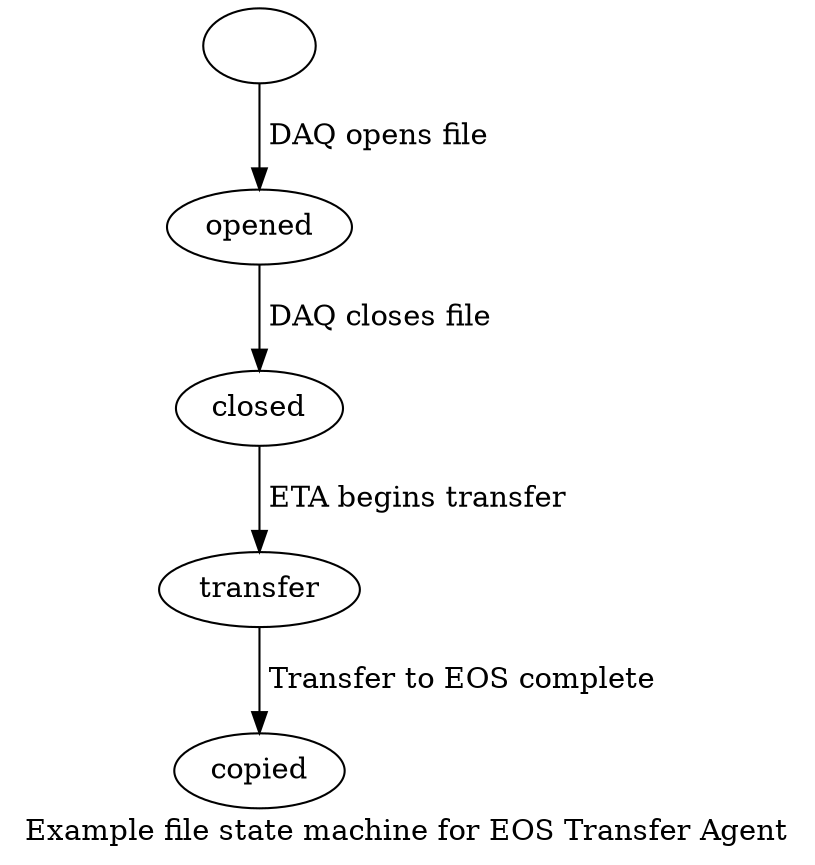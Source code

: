 digraph state {
	label="Example file state machine for EOS Transfer Agent";
	
	""->opened[label=" DAQ opens file"];
	opened->closed[label=" DAQ closes file"];
	closed->transfer[label=" ETA begins transfer"];
	transfer->copied[label=" Transfer to EOS complete"];

	
}